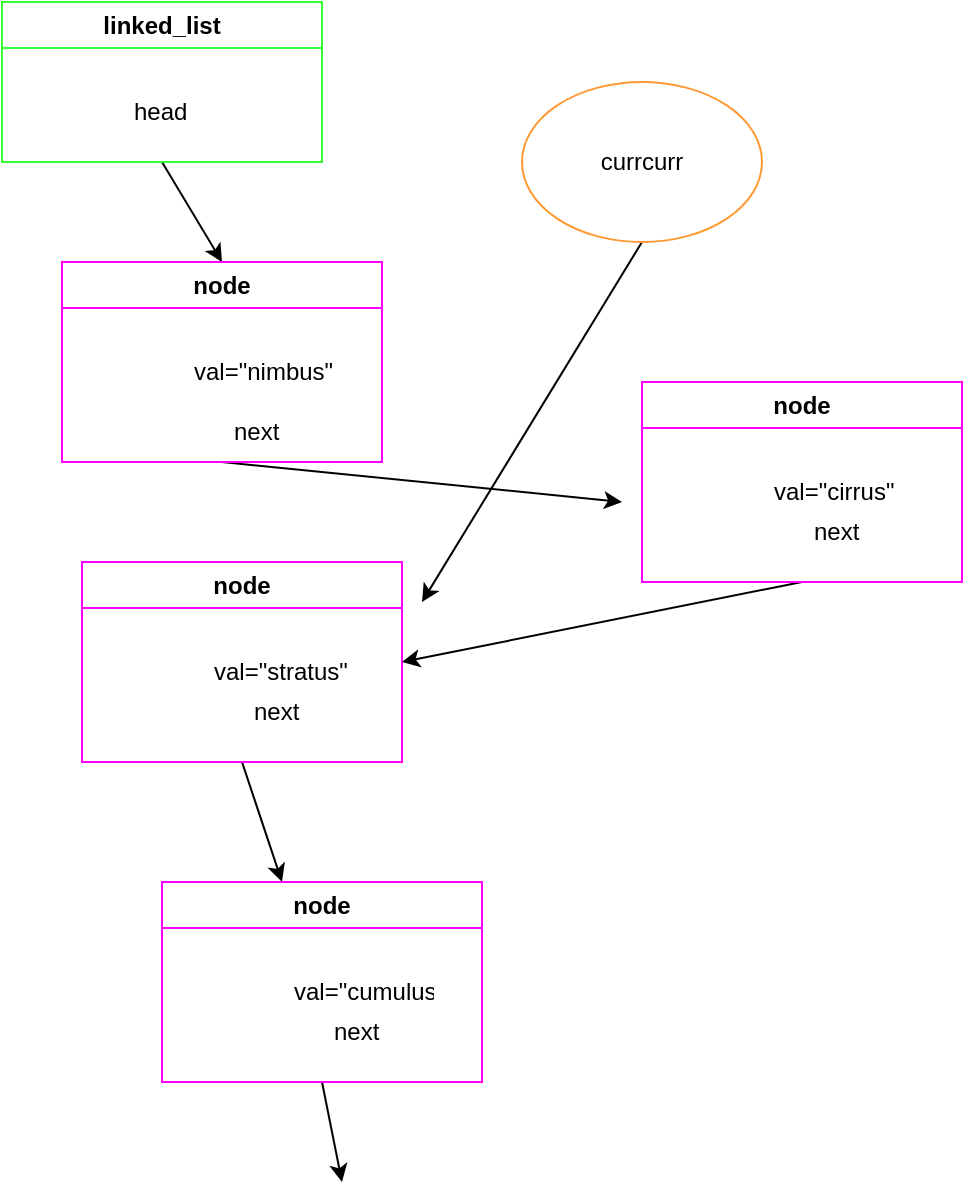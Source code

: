 <mxfile>
    <diagram id="7xSIX6N9SVHH5zCsLYYs" name="Page-1">
        <mxGraphModel dx="860" dy="530" grid="1" gridSize="10" guides="1" tooltips="1" connect="1" arrows="1" fold="1" page="1" pageScale="1" pageWidth="850" pageHeight="1100" math="0" shadow="0">
            <root>
                <mxCell id="0"/>
                <mxCell id="1" parent="0"/>
                <mxCell id="6" style="edgeStyle=none;html=1;exitX=0.5;exitY=1;exitDx=0;exitDy=0;entryX=0.5;entryY=0;entryDx=0;entryDy=0;" parent="1" source="3" target="7" edge="1">
                    <mxGeometry relative="1" as="geometry">
                        <mxPoint x="180" y="320" as="targetPoint"/>
                    </mxGeometry>
                </mxCell>
                <mxCell id="3" value="linked_list" style="swimlane;whiteSpace=wrap;html=1;strokeColor=#33FF33;" parent="1" vertex="1">
                    <mxGeometry x="70" y="160" width="160" height="80" as="geometry"/>
                </mxCell>
                <mxCell id="5" value="head" style="text;strokeColor=none;fillColor=none;align=left;verticalAlign=middle;spacingLeft=4;spacingRight=4;overflow=hidden;points=[[0,0.5],[1,0.5]];portConstraint=eastwest;rotatable=0;whiteSpace=wrap;html=1;" parent="3" vertex="1">
                    <mxGeometry x="60" y="40" width="80" height="30" as="geometry"/>
                </mxCell>
                <mxCell id="10" style="edgeStyle=none;html=1;exitX=0.5;exitY=1;exitDx=0;exitDy=0;" parent="1" source="7" edge="1">
                    <mxGeometry relative="1" as="geometry">
                        <mxPoint x="380" y="410" as="targetPoint"/>
                    </mxGeometry>
                </mxCell>
                <mxCell id="7" value="node" style="swimlane;whiteSpace=wrap;html=1;strokeColor=#FF00FF;" parent="1" vertex="1">
                    <mxGeometry x="100" y="290" width="160" height="100" as="geometry"/>
                </mxCell>
                <mxCell id="8" value="val=&quot;nimbus&quot;" style="text;strokeColor=none;fillColor=none;align=left;verticalAlign=middle;spacingLeft=4;spacingRight=4;overflow=hidden;points=[[0,0.5],[1,0.5]];portConstraint=eastwest;rotatable=0;whiteSpace=wrap;html=1;" parent="7" vertex="1">
                    <mxGeometry x="60" y="40" width="80" height="30" as="geometry"/>
                </mxCell>
                <mxCell id="9" value="next" style="text;strokeColor=none;fillColor=none;align=left;verticalAlign=middle;spacingLeft=4;spacingRight=4;overflow=hidden;points=[[0,0.5],[1,0.5]];portConstraint=eastwest;rotatable=0;whiteSpace=wrap;html=1;" parent="7" vertex="1">
                    <mxGeometry x="80" y="70" width="80" height="30" as="geometry"/>
                </mxCell>
                <mxCell id="13" style="edgeStyle=none;html=1;exitX=0.5;exitY=1;exitDx=0;exitDy=0;" parent="1" source="12" edge="1">
                    <mxGeometry relative="1" as="geometry">
                        <mxPoint x="280" y="460" as="targetPoint"/>
                    </mxGeometry>
                </mxCell>
                <mxCell id="12" value="currcurr" style="ellipse;whiteSpace=wrap;html=1;strokeColor=#FF9933;" parent="1" vertex="1">
                    <mxGeometry x="330" y="200" width="120" height="80" as="geometry"/>
                </mxCell>
                <mxCell id="17" style="edgeStyle=none;html=1;exitX=0.5;exitY=1;exitDx=0;exitDy=0;" parent="1" source="14" edge="1">
                    <mxGeometry relative="1" as="geometry">
                        <mxPoint x="210" y="600" as="targetPoint"/>
                    </mxGeometry>
                </mxCell>
                <mxCell id="14" value="node" style="swimlane;whiteSpace=wrap;html=1;strokeColor=#FF00FF;" parent="1" vertex="1">
                    <mxGeometry x="110" y="440" width="160" height="100" as="geometry"/>
                </mxCell>
                <mxCell id="15" value="val=&quot;stratus&quot;" style="text;strokeColor=none;fillColor=none;align=left;verticalAlign=middle;spacingLeft=4;spacingRight=4;overflow=hidden;points=[[0,0.5],[1,0.5]];portConstraint=eastwest;rotatable=0;whiteSpace=wrap;html=1;" parent="14" vertex="1">
                    <mxGeometry x="60" y="40" width="80" height="30" as="geometry"/>
                </mxCell>
                <mxCell id="16" value="next" style="text;strokeColor=none;fillColor=none;align=left;verticalAlign=middle;spacingLeft=4;spacingRight=4;overflow=hidden;points=[[0,0.5],[1,0.5]];portConstraint=eastwest;rotatable=0;whiteSpace=wrap;html=1;" parent="14" vertex="1">
                    <mxGeometry x="80" y="60" width="80" height="30" as="geometry"/>
                </mxCell>
                <mxCell id="21" style="edgeStyle=none;html=1;exitX=0.5;exitY=1;exitDx=0;exitDy=0;" edge="1" parent="1" source="18">
                    <mxGeometry relative="1" as="geometry">
                        <mxPoint x="240" y="750" as="targetPoint"/>
                    </mxGeometry>
                </mxCell>
                <mxCell id="18" value="node" style="swimlane;whiteSpace=wrap;html=1;strokeColor=#FF00FF;" parent="1" vertex="1">
                    <mxGeometry x="150" y="600" width="160" height="100" as="geometry"/>
                </mxCell>
                <mxCell id="19" value="val=&quot;cumulus&quot;" style="text;strokeColor=none;fillColor=none;align=left;verticalAlign=middle;spacingLeft=4;spacingRight=4;overflow=hidden;points=[[0,0.5],[1,0.5]];portConstraint=eastwest;rotatable=0;whiteSpace=wrap;html=1;" parent="18" vertex="1">
                    <mxGeometry x="60" y="40" width="80" height="30" as="geometry"/>
                </mxCell>
                <mxCell id="20" value="next" style="text;strokeColor=none;fillColor=none;align=left;verticalAlign=middle;spacingLeft=4;spacingRight=4;overflow=hidden;points=[[0,0.5],[1,0.5]];portConstraint=eastwest;rotatable=0;whiteSpace=wrap;html=1;" parent="18" vertex="1">
                    <mxGeometry x="80" y="60" width="80" height="30" as="geometry"/>
                </mxCell>
                <mxCell id="26" style="edgeStyle=none;html=1;exitX=0.5;exitY=1;exitDx=0;exitDy=0;entryX=1;entryY=0.5;entryDx=0;entryDy=0;" edge="1" parent="1" source="23" target="14">
                    <mxGeometry relative="1" as="geometry">
                        <mxPoint x="520" y="520" as="targetPoint"/>
                    </mxGeometry>
                </mxCell>
                <mxCell id="23" value="node" style="swimlane;whiteSpace=wrap;html=1;strokeColor=#FF00FF;" vertex="1" parent="1">
                    <mxGeometry x="390" y="350" width="160" height="100" as="geometry"/>
                </mxCell>
                <mxCell id="24" value="val=&quot;cirrus&quot;" style="text;strokeColor=none;fillColor=none;align=left;verticalAlign=middle;spacingLeft=4;spacingRight=4;overflow=hidden;points=[[0,0.5],[1,0.5]];portConstraint=eastwest;rotatable=0;whiteSpace=wrap;html=1;" vertex="1" parent="23">
                    <mxGeometry x="60" y="40" width="80" height="30" as="geometry"/>
                </mxCell>
                <mxCell id="25" value="next" style="text;strokeColor=none;fillColor=none;align=left;verticalAlign=middle;spacingLeft=4;spacingRight=4;overflow=hidden;points=[[0,0.5],[1,0.5]];portConstraint=eastwest;rotatable=0;whiteSpace=wrap;html=1;" vertex="1" parent="23">
                    <mxGeometry x="80" y="60" width="80" height="30" as="geometry"/>
                </mxCell>
            </root>
        </mxGraphModel>
    </diagram>
</mxfile>